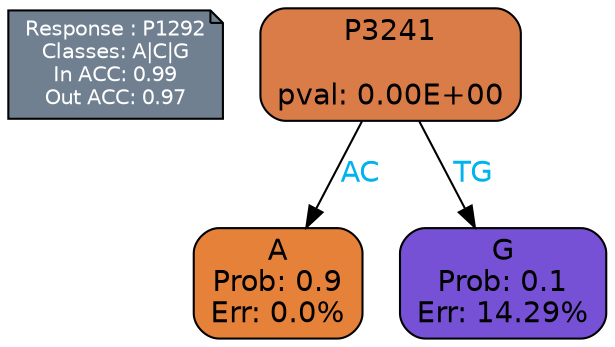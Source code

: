 digraph Tree {
node [shape=box, style="filled, rounded", color="black", fontname=helvetica] ;
graph [ranksep=equally, splines=polylines, bgcolor=transparent, dpi=600] ;
edge [fontname=helvetica] ;
LEGEND [label="Response : P1292
Classes: A|C|G
In ACC: 0.99
Out ACC: 0.97
",shape=note,align=left,style=filled,fillcolor="slategray",fontcolor="white",fontsize=10];1 [label="P3241

pval: 0.00E+00", fillcolor="#da7c48"] ;
2 [label="A
Prob: 0.9
Err: 0.0%", fillcolor="#e58139"] ;
3 [label="G
Prob: 0.1
Err: 14.29%", fillcolor="#7651d6"] ;
1 -> 2 [label="AC",fontcolor=deepskyblue2] ;
1 -> 3 [label="TG",fontcolor=deepskyblue2] ;
{rank = same; 2;3;}{rank = same; LEGEND;1;}}